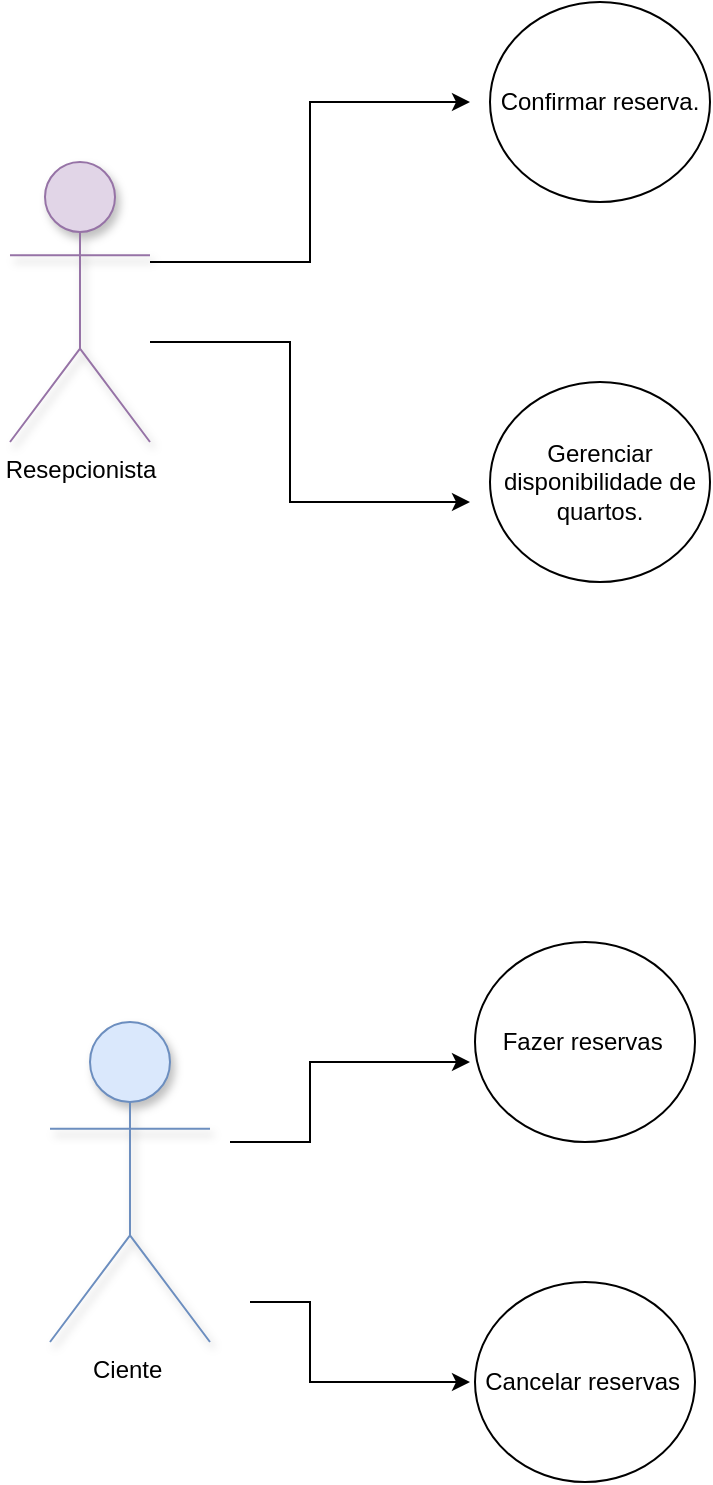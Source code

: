 <mxfile version="26.0.16" pages="3">
  <diagram name="Página-1" id="9zRj--kGXZXB-4lgX4le">
    <mxGraphModel dx="1434" dy="772" grid="1" gridSize="10" guides="1" tooltips="1" connect="1" arrows="1" fold="1" page="1" pageScale="1" pageWidth="827" pageHeight="1169" math="0" shadow="0">
      <root>
        <mxCell id="0" />
        <mxCell id="1" parent="0" />
        <mxCell id="sYEamtFNoBlaDPWLVD9O-2" value="&lt;font style=&quot;vertical-align: inherit;&quot;&gt;&lt;font style=&quot;vertical-align: inherit;&quot;&gt;Resepcionista&lt;/font&gt;&lt;/font&gt;" style="shape=umlActor;verticalLabelPosition=bottom;verticalAlign=top;html=1;outlineConnect=0;fillColor=#e1d5e7;strokeColor=#9673a6;shadow=1;" vertex="1" parent="1">
          <mxGeometry x="210" y="350" width="70" height="140" as="geometry" />
        </mxCell>
        <mxCell id="sYEamtFNoBlaDPWLVD9O-4" value="" style="endArrow=classic;html=1;rounded=0;" edge="1" parent="1">
          <mxGeometry width="50" height="50" relative="1" as="geometry">
            <mxPoint x="280" y="400" as="sourcePoint" />
            <mxPoint x="440" y="320" as="targetPoint" />
            <Array as="points">
              <mxPoint x="320" y="400" />
              <mxPoint x="360" y="400" />
              <mxPoint x="360" y="360" />
              <mxPoint x="360" y="320" />
            </Array>
          </mxGeometry>
        </mxCell>
        <mxCell id="sYEamtFNoBlaDPWLVD9O-5" value="" style="endArrow=classic;html=1;rounded=0;" edge="1" parent="1">
          <mxGeometry width="50" height="50" relative="1" as="geometry">
            <mxPoint x="280" y="440" as="sourcePoint" />
            <mxPoint x="440" y="520" as="targetPoint" />
            <Array as="points">
              <mxPoint x="350" y="440" />
              <mxPoint x="350" y="520" />
            </Array>
          </mxGeometry>
        </mxCell>
        <mxCell id="sYEamtFNoBlaDPWLVD9O-6" value="&lt;font style=&quot;vertical-align: inherit;&quot;&gt;&lt;font style=&quot;vertical-align: inherit;&quot;&gt;Confirmar reserva.&lt;/font&gt;&lt;/font&gt;" style="ellipse;whiteSpace=wrap;html=1;" vertex="1" parent="1">
          <mxGeometry x="450" y="270" width="110" height="100" as="geometry" />
        </mxCell>
        <mxCell id="sYEamtFNoBlaDPWLVD9O-7" value="&lt;font style=&quot;vertical-align: inherit;&quot;&gt;&lt;font style=&quot;vertical-align: inherit;&quot;&gt;Gerenciar disponibilidade de quartos.&lt;/font&gt;&lt;/font&gt;" style="ellipse;whiteSpace=wrap;html=1;" vertex="1" parent="1">
          <mxGeometry x="450" y="460" width="110" height="100" as="geometry" />
        </mxCell>
        <mxCell id="sYEamtFNoBlaDPWLVD9O-10" value="&lt;font style=&quot;vertical-align: inherit;&quot;&gt;&lt;font style=&quot;vertical-align: inherit;&quot;&gt;Ciente&amp;nbsp;&lt;/font&gt;&lt;/font&gt;" style="shape=umlActor;verticalLabelPosition=bottom;verticalAlign=top;html=1;outlineConnect=0;fillColor=#dae8fc;strokeColor=#6c8ebf;shadow=1;" vertex="1" parent="1">
          <mxGeometry x="230" y="780" width="80" height="160" as="geometry" />
        </mxCell>
        <mxCell id="sYEamtFNoBlaDPWLVD9O-12" value="" style="endArrow=classic;html=1;rounded=0;" edge="1" parent="1">
          <mxGeometry width="50" height="50" relative="1" as="geometry">
            <mxPoint x="320" y="840" as="sourcePoint" />
            <mxPoint x="440" y="800" as="targetPoint" />
            <Array as="points">
              <mxPoint x="360" y="840" />
              <mxPoint x="360" y="800" />
            </Array>
          </mxGeometry>
        </mxCell>
        <mxCell id="sYEamtFNoBlaDPWLVD9O-13" value="" style="endArrow=classic;html=1;rounded=0;" edge="1" parent="1">
          <mxGeometry width="50" height="50" relative="1" as="geometry">
            <mxPoint x="330" y="920" as="sourcePoint" />
            <mxPoint x="440" y="960" as="targetPoint" />
            <Array as="points">
              <mxPoint x="360" y="920" />
              <mxPoint x="360" y="960" />
              <mxPoint x="400" y="960" />
            </Array>
          </mxGeometry>
        </mxCell>
        <mxCell id="sYEamtFNoBlaDPWLVD9O-14" value="&lt;font style=&quot;vertical-align: inherit;&quot;&gt;&lt;font style=&quot;vertical-align: inherit;&quot;&gt;Fazer reservas&amp;nbsp;&lt;/font&gt;&lt;/font&gt;" style="ellipse;whiteSpace=wrap;html=1;" vertex="1" parent="1">
          <mxGeometry x="442.5" y="740" width="110" height="100" as="geometry" />
        </mxCell>
        <mxCell id="sYEamtFNoBlaDPWLVD9O-15" value="&lt;font style=&quot;vertical-align: inherit;&quot;&gt;&lt;font style=&quot;vertical-align: inherit;&quot;&gt;Cancelar reservas&amp;nbsp;&lt;/font&gt;&lt;/font&gt;" style="ellipse;whiteSpace=wrap;html=1;" vertex="1" parent="1">
          <mxGeometry x="442.5" y="910" width="110" height="100" as="geometry" />
        </mxCell>
      </root>
    </mxGraphModel>
  </diagram>
  <diagram id="QgYvZJVVdaqETkOvoxs7" name="Página-2">
    <mxGraphModel dx="1434" dy="772" grid="1" gridSize="10" guides="1" tooltips="1" connect="1" arrows="1" fold="1" page="1" pageScale="1" pageWidth="827" pageHeight="1169" math="0" shadow="0">
      <root>
        <mxCell id="0" />
        <mxCell id="1" parent="0" />
        <mxCell id="NiMbsfpQ1e9OGISERJ0N-1" value="Cliente&amp;nbsp;" style="shape=umlActor;verticalLabelPosition=bottom;verticalAlign=top;html=1;outlineConnect=0;fillColor=#dae8fc;gradientColor=#7ea6e0;strokeColor=#6c8ebf;shadow=1;" vertex="1" parent="1">
          <mxGeometry x="20" y="350" width="60" height="130" as="geometry" />
        </mxCell>
        <mxCell id="NiMbsfpQ1e9OGISERJ0N-2" value="" style="endArrow=classic;html=1;rounded=0;" edge="1" parent="1">
          <mxGeometry width="50" height="50" relative="1" as="geometry">
            <mxPoint x="110" y="360" as="sourcePoint" />
            <mxPoint x="240" y="280" as="targetPoint" />
            <Array as="points">
              <mxPoint x="160" y="360" />
              <mxPoint x="160" y="280" />
            </Array>
          </mxGeometry>
        </mxCell>
        <mxCell id="NiMbsfpQ1e9OGISERJ0N-3" value="Navegar pelo catálogo." style="ellipse;whiteSpace=wrap;html=1;fillColor=#fff2cc;strokeColor=#d6b656;" vertex="1" parent="1">
          <mxGeometry x="250" y="250" width="90" height="80" as="geometry" />
        </mxCell>
        <mxCell id="NiMbsfpQ1e9OGISERJ0N-4" value="" style="endArrow=classic;html=1;rounded=0;" edge="1" parent="1">
          <mxGeometry width="50" height="50" relative="1" as="geometry">
            <mxPoint x="110" y="400" as="sourcePoint" />
            <mxPoint x="240" y="400" as="targetPoint" />
          </mxGeometry>
        </mxCell>
        <mxCell id="NiMbsfpQ1e9OGISERJ0N-5" value="" style="endArrow=classic;html=1;rounded=0;" edge="1" parent="1">
          <mxGeometry width="50" height="50" relative="1" as="geometry">
            <mxPoint x="100" y="490" as="sourcePoint" />
            <mxPoint x="240" y="600" as="targetPoint" />
            <Array as="points">
              <mxPoint x="120" y="560" />
              <mxPoint x="160" y="560" />
              <mxPoint x="160" y="600" />
            </Array>
          </mxGeometry>
        </mxCell>
        <mxCell id="NiMbsfpQ1e9OGISERJ0N-6" value="Colocar item no carrinho." style="ellipse;whiteSpace=wrap;html=1;fillColor=#fff2cc;strokeColor=#d6b656;" vertex="1" parent="1">
          <mxGeometry x="250" y="350" width="90" height="80" as="geometry" />
        </mxCell>
        <mxCell id="NiMbsfpQ1e9OGISERJ0N-7" value="Finalizar compra.&amp;nbsp;" style="ellipse;whiteSpace=wrap;html=1;fillColor=#fff2cc;strokeColor=#d6b656;" vertex="1" parent="1">
          <mxGeometry x="250" y="585" width="90" height="80" as="geometry" />
        </mxCell>
        <mxCell id="NiMbsfpQ1e9OGISERJ0N-9" value="Informar endereço.&amp;nbsp;" style="ellipse;whiteSpace=wrap;html=1;fillColor=#fff2cc;strokeColor=#d6b656;" vertex="1" parent="1">
          <mxGeometry x="250" y="440" width="90" height="80" as="geometry" />
        </mxCell>
        <mxCell id="NiMbsfpQ1e9OGISERJ0N-12" value="" style="endArrow=none;dashed=1;html=1;rounded=0;entryX=0.5;entryY=1;entryDx=0;entryDy=0;" edge="1" parent="1" target="NiMbsfpQ1e9OGISERJ0N-9">
          <mxGeometry width="50" height="50" relative="1" as="geometry">
            <mxPoint x="295" y="580" as="sourcePoint" />
            <mxPoint x="350" y="530" as="targetPoint" />
          </mxGeometry>
        </mxCell>
        <mxCell id="NiMbsfpQ1e9OGISERJ0N-13" value="" style="endArrow=none;dashed=1;html=1;rounded=0;" edge="1" parent="1">
          <mxGeometry width="50" height="50" relative="1" as="geometry">
            <mxPoint x="340" y="590" as="sourcePoint" />
            <mxPoint x="390" y="530" as="targetPoint" />
          </mxGeometry>
        </mxCell>
        <mxCell id="NiMbsfpQ1e9OGISERJ0N-14" value="Preencher dados do cartão de credito.&amp;nbsp;" style="ellipse;whiteSpace=wrap;html=1;fillColor=#fff2cc;strokeColor=#d6b656;" vertex="1" parent="1">
          <mxGeometry x="380" y="450" width="90" height="80" as="geometry" />
        </mxCell>
        <mxCell id="NiMbsfpQ1e9OGISERJ0N-15" value="" style="endArrow=none;dashed=1;html=1;rounded=0;" edge="1" parent="1">
          <mxGeometry width="50" height="50" relative="1" as="geometry">
            <mxPoint x="350" y="629.5" as="sourcePoint" />
            <mxPoint x="570" y="630" as="targetPoint" />
          </mxGeometry>
        </mxCell>
        <mxCell id="NiMbsfpQ1e9OGISERJ0N-16" value="Faturar compra.&amp;nbsp;" style="ellipse;whiteSpace=wrap;html=1;fillColor=#fff2cc;strokeColor=#d6b656;gradientColor=#ffd966;" vertex="1" parent="1">
          <mxGeometry x="590" y="590" width="90" height="80" as="geometry" />
        </mxCell>
        <mxCell id="NiMbsfpQ1e9OGISERJ0N-18" value="" style="endArrow=none;dashed=1;html=1;rounded=0;" edge="1" parent="1">
          <mxGeometry width="50" height="50" relative="1" as="geometry">
            <mxPoint x="480" y="490" as="sourcePoint" />
            <mxPoint x="590" y="490" as="targetPoint" />
          </mxGeometry>
        </mxCell>
        <mxCell id="NiMbsfpQ1e9OGISERJ0N-19" value="Verificar dados do cartão de crédito." style="ellipse;whiteSpace=wrap;html=1;fillColor=#fff2cc;strokeColor=#d6b656;gradientColor=#ffd966;" vertex="1" parent="1">
          <mxGeometry x="600" y="450" width="90" height="80" as="geometry" />
        </mxCell>
        <mxCell id="NiMbsfpQ1e9OGISERJ0N-20" value="Enviar e-mail.&amp;nbsp;" style="ellipse;whiteSpace=wrap;html=1;fillColor=#fff2cc;strokeColor=#d6b656;gradientColor=#ffd966;" vertex="1" parent="1">
          <mxGeometry x="590" y="710" width="85" height="80" as="geometry" />
        </mxCell>
        <mxCell id="NiMbsfpQ1e9OGISERJ0N-21" value="" style="endArrow=classic;html=1;rounded=0;" edge="1" parent="1">
          <mxGeometry width="50" height="50" relative="1" as="geometry">
            <mxPoint x="680" y="740" as="sourcePoint" />
            <mxPoint x="800" y="660" as="targetPoint" />
          </mxGeometry>
        </mxCell>
        <mxCell id="NiMbsfpQ1e9OGISERJ0N-22" value="" style="endArrow=classic;html=1;rounded=0;" edge="1" parent="1">
          <mxGeometry width="50" height="50" relative="1" as="geometry">
            <mxPoint x="700" y="490" as="sourcePoint" />
            <mxPoint x="790" y="540" as="targetPoint" />
          </mxGeometry>
        </mxCell>
        <mxCell id="NiMbsfpQ1e9OGISERJ0N-23" value="" style="endArrow=classic;html=1;rounded=0;" edge="1" parent="1">
          <mxGeometry width="50" height="50" relative="1" as="geometry">
            <mxPoint x="690" y="630" as="sourcePoint" />
            <mxPoint x="800" y="630" as="targetPoint" />
          </mxGeometry>
        </mxCell>
        <mxCell id="NiMbsfpQ1e9OGISERJ0N-24" value="Sistema&amp;nbsp;" style="shape=umlActor;verticalLabelPosition=bottom;verticalAlign=top;html=1;outlineConnect=0;fillColor=#bac8d3;strokeColor=#23445d;shadow=1;" vertex="1" parent="1">
          <mxGeometry x="810" y="550" width="70" height="120" as="geometry" />
        </mxCell>
      </root>
    </mxGraphModel>
  </diagram>
  <diagram id="BLOVt-CviOFN0X4sAbpA" name="Página-3">
    <mxGraphModel dx="1434" dy="772" grid="1" gridSize="10" guides="1" tooltips="1" connect="1" arrows="1" fold="1" page="1" pageScale="1" pageWidth="827" pageHeight="1169" math="0" shadow="0">
      <root>
        <mxCell id="0" />
        <mxCell id="1" parent="0" />
        <mxCell id="s7mzxO-scFQYc1M4HSto-2" value="Recepcionista&amp;nbsp;" style="shape=umlActor;verticalLabelPosition=bottom;verticalAlign=top;html=1;outlineConnect=0;" vertex="1" parent="1">
          <mxGeometry x="30" y="90" width="60" height="100" as="geometry" />
        </mxCell>
        <mxCell id="s7mzxO-scFQYc1M4HSto-3" value="" style="endArrow=classic;html=1;rounded=0;" edge="1" parent="1">
          <mxGeometry width="50" height="50" relative="1" as="geometry">
            <mxPoint x="110" y="120" as="sourcePoint" />
            <mxPoint x="250" y="80" as="targetPoint" />
            <Array as="points">
              <mxPoint x="160" y="120" />
              <mxPoint x="160" y="80" />
            </Array>
          </mxGeometry>
        </mxCell>
        <mxCell id="s7mzxO-scFQYc1M4HSto-4" value="Gerenciar disponibilidade&amp;nbsp;" style="ellipse;whiteSpace=wrap;html=1;" vertex="1" parent="1">
          <mxGeometry x="260" y="40" width="120" height="80" as="geometry" />
        </mxCell>
        <mxCell id="s7mzxO-scFQYc1M4HSto-5" value="" style="endArrow=classic;html=1;rounded=0;" edge="1" parent="1">
          <mxGeometry width="50" height="50" relative="1" as="geometry">
            <mxPoint x="110" y="169.5" as="sourcePoint" />
            <mxPoint x="240" y="169.5" as="targetPoint" />
          </mxGeometry>
        </mxCell>
        <mxCell id="s7mzxO-scFQYc1M4HSto-6" value="Gerenciamento de associados" style="ellipse;whiteSpace=wrap;html=1;" vertex="1" parent="1">
          <mxGeometry x="250" y="130" width="120" height="80" as="geometry" />
        </mxCell>
        <mxCell id="s7mzxO-scFQYc1M4HSto-7" value="" style="endArrow=classic;html=1;rounded=0;" edge="1" parent="1">
          <mxGeometry width="50" height="50" relative="1" as="geometry">
            <mxPoint x="120" y="240" as="sourcePoint" />
            <mxPoint x="250" y="280" as="targetPoint" />
            <Array as="points">
              <mxPoint x="200" y="240" />
              <mxPoint x="200" y="280" />
            </Array>
          </mxGeometry>
        </mxCell>
        <mxCell id="s7mzxO-scFQYc1M4HSto-8" value="Confirmar dados do cliente&amp;nbsp;" style="ellipse;whiteSpace=wrap;html=1;" vertex="1" parent="1">
          <mxGeometry x="250" y="240" width="120" height="80" as="geometry" />
        </mxCell>
        <mxCell id="s7mzxO-scFQYc1M4HSto-9" value="Actor" style="shape=umlActor;verticalLabelPosition=bottom;verticalAlign=top;html=1;outlineConnect=0;" vertex="1" parent="1">
          <mxGeometry x="760" y="90" width="67" height="110" as="geometry" />
        </mxCell>
        <mxCell id="s7mzxO-scFQYc1M4HSto-10" value="" style="endArrow=classic;html=1;rounded=0;" edge="1" parent="1">
          <mxGeometry width="50" height="50" relative="1" as="geometry">
            <mxPoint x="750" y="120" as="sourcePoint" />
            <mxPoint x="650" y="80" as="targetPoint" />
            <Array as="points">
              <mxPoint x="720" y="120" />
              <mxPoint x="720" y="80" />
            </Array>
          </mxGeometry>
        </mxCell>
        <mxCell id="s7mzxO-scFQYc1M4HSto-11" value="" style="ellipse;whiteSpace=wrap;html=1;" vertex="1" parent="1">
          <mxGeometry x="510" y="40" width="120" height="80" as="geometry" />
        </mxCell>
      </root>
    </mxGraphModel>
  </diagram>
</mxfile>
